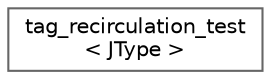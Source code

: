 digraph "类继承关系图"
{
 // LATEX_PDF_SIZE
  bgcolor="transparent";
  edge [fontname=Helvetica,fontsize=10,labelfontname=Helvetica,labelfontsize=10];
  node [fontname=Helvetica,fontsize=10,shape=box,height=0.2,width=0.4];
  rankdir="LR";
  Node0 [id="Node000000",label="tag_recirculation_test\l\< JType \>",height=0.2,width=0.4,color="grey40", fillcolor="white", style="filled",URL="$classtag__recirculation__test.html",tooltip=" "];
}
